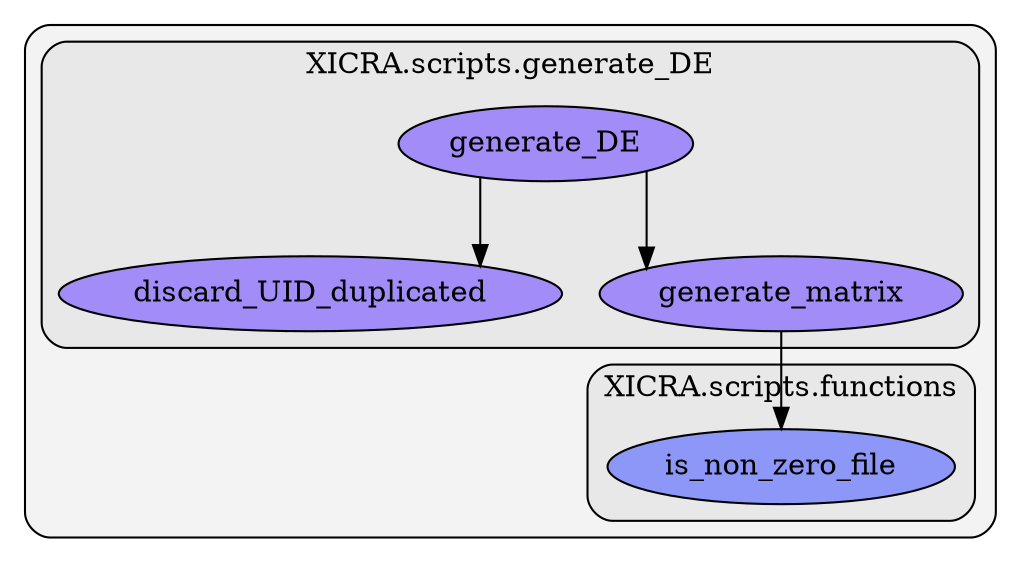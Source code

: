 digraph G {
    graph [splines=ortho, rankdir=TB, clusterrank="local"];
    subgraph cluster_G {

        graph [style="filled,rounded",fillcolor="#80808018", label=""];
        subgraph cluster_XICRA__scripts__functions {

            graph [style="filled,rounded",fillcolor="#80808018", label="XICRA.scripts.functions"];
        }
        subgraph cluster_XICRA__scripts__functions {

            graph [style="filled,rounded",fillcolor="#80808018", label="XICRA.scripts.functions"];
        }
        subgraph cluster_XICRA__scripts__functions {

            graph [style="filled,rounded",fillcolor="#80808018", label="XICRA.scripts.functions"];
        }
        subgraph cluster_XICRA__scripts__functions {

            graph [style="filled,rounded",fillcolor="#80808018", label="XICRA.scripts.functions"];
        }
        subgraph cluster_XICRA__scripts__functions {

            graph [style="filled,rounded",fillcolor="#80808018", label="XICRA.scripts.functions"];
        }
        subgraph cluster_XICRA__scripts__functions {

            graph [style="filled,rounded",fillcolor="#80808018", label="XICRA.scripts.functions"];
        }
        subgraph cluster_XICRA__scripts__functions {

            graph [style="filled,rounded",fillcolor="#80808018", label="XICRA.scripts.functions"];
        }
        subgraph cluster_XICRA__scripts__functions {

            graph [style="filled,rounded",fillcolor="#80808018", label="XICRA.scripts.functions"];
        }
        subgraph cluster_XICRA__scripts__functions {

            graph [style="filled,rounded",fillcolor="#80808018", label="XICRA.scripts.functions"];
        }
        subgraph cluster_XICRA__scripts__functions {

            graph [style="filled,rounded",fillcolor="#80808018", label="XICRA.scripts.functions"];
        }
        subgraph cluster_XICRA__scripts__functions {

            graph [style="filled,rounded",fillcolor="#80808018", label="XICRA.scripts.functions"];
        }
        subgraph cluster_XICRA__scripts__functions {

            graph [style="filled,rounded",fillcolor="#80808018", label="XICRA.scripts.functions"];
        }
        subgraph cluster_XICRA__scripts__functions {

            graph [style="filled,rounded",fillcolor="#80808018", label="XICRA.scripts.functions"];
        }
        subgraph cluster_XICRA__scripts__functions {

            graph [style="filled,rounded",fillcolor="#80808018", label="XICRA.scripts.functions"];
        }
        subgraph cluster_XICRA__scripts__functions {

            graph [style="filled,rounded",fillcolor="#80808018", label="XICRA.scripts.functions"];
            XICRA__scripts__functions__is_non_zero_file [label="is_non_zero_file", style="filled", fillcolor="#6575ffb2", fontcolor="#000000", group="13"];
        }
        subgraph cluster_XICRA__scripts__functions {

            graph [style="filled,rounded",fillcolor="#80808018", label="XICRA.scripts.functions"];
        }
        subgraph cluster_XICRA__scripts__functions {

            graph [style="filled,rounded",fillcolor="#80808018", label="XICRA.scripts.functions"];
        }
        subgraph cluster_XICRA__scripts__functions {

            graph [style="filled,rounded",fillcolor="#80808018", label="XICRA.scripts.functions"];
        }
        subgraph cluster_XICRA__scripts__functions {

            graph [style="filled,rounded",fillcolor="#80808018", label="XICRA.scripts.functions"];
        }
        subgraph cluster_XICRA__scripts__functions {

            graph [style="filled,rounded",fillcolor="#80808018", label="XICRA.scripts.functions"];
        }
        subgraph cluster_XICRA__scripts__functions {

            graph [style="filled,rounded",fillcolor="#80808018", label="XICRA.scripts.functions"];
        }
        subgraph cluster_XICRA__scripts__functions {

            graph [style="filled,rounded",fillcolor="#80808018", label="XICRA.scripts.functions"];
        }
        subgraph cluster_XICRA__scripts__functions {

            graph [style="filled,rounded",fillcolor="#80808018", label="XICRA.scripts.functions"];
        }
        subgraph cluster_XICRA__scripts__functions {

            graph [style="filled,rounded",fillcolor="#80808018", label="XICRA.scripts.functions"];
        }
        subgraph cluster_XICRA__scripts__functions {

            graph [style="filled,rounded",fillcolor="#80808018", label="XICRA.scripts.functions"];
        }
        subgraph cluster_XICRA__scripts__functions {

            graph [style="filled,rounded",fillcolor="#80808018", label="XICRA.scripts.functions"];
        }
        subgraph cluster_XICRA__scripts__functions {

            graph [style="filled,rounded",fillcolor="#80808018", label="XICRA.scripts.functions"];
        }
        subgraph cluster_XICRA__scripts__functions {

            graph [style="filled,rounded",fillcolor="#80808018", label="XICRA.scripts.functions"];
        }
        subgraph cluster_XICRA__scripts__functions {

            graph [style="filled,rounded",fillcolor="#80808018", label="XICRA.scripts.functions"];
        }
        subgraph cluster_XICRA__scripts__functions {

            graph [style="filled,rounded",fillcolor="#80808018", label="XICRA.scripts.functions"];
        }
        subgraph cluster_XICRA__scripts__generate_DE {

            graph [style="filled,rounded",fillcolor="#80808018", label="XICRA.scripts.generate_DE"];
            XICRA__scripts__generate_DE__discard_UID_duplicated [label="discard_UID_duplicated", style="filled", fillcolor="#8465ffb2", fontcolor="#000000", group="14"];
        }
        subgraph cluster_XICRA__scripts__generate_DE {

            graph [style="filled,rounded",fillcolor="#80808018", label="XICRA.scripts.generate_DE"];
            XICRA__scripts__generate_DE__generate_DE [label="generate_DE", style="filled", fillcolor="#8465ffb2", fontcolor="#000000", group="14"];
        }
        subgraph cluster_XICRA__scripts__generate_DE {

            graph [style="filled,rounded",fillcolor="#80808018", label="XICRA.scripts.generate_DE"];
            XICRA__scripts__generate_DE__generate_matrix [label="generate_matrix", style="filled", fillcolor="#8465ffb2", fontcolor="#000000", group="14"];
        }
    }
        XICRA__scripts__generate_DE__generate_DE -> XICRA__scripts__generate_DE__generate_matrix [style="solid", color="#000000"];
        XICRA__scripts__generate_DE__generate_DE -> XICRA__scripts__generate_DE__discard_UID_duplicated [style="solid", color="#000000"];
        XICRA__scripts__generate_DE__generate_matrix -> XICRA__scripts__functions__is_non_zero_file [style="solid", color="#000000"];
    }
